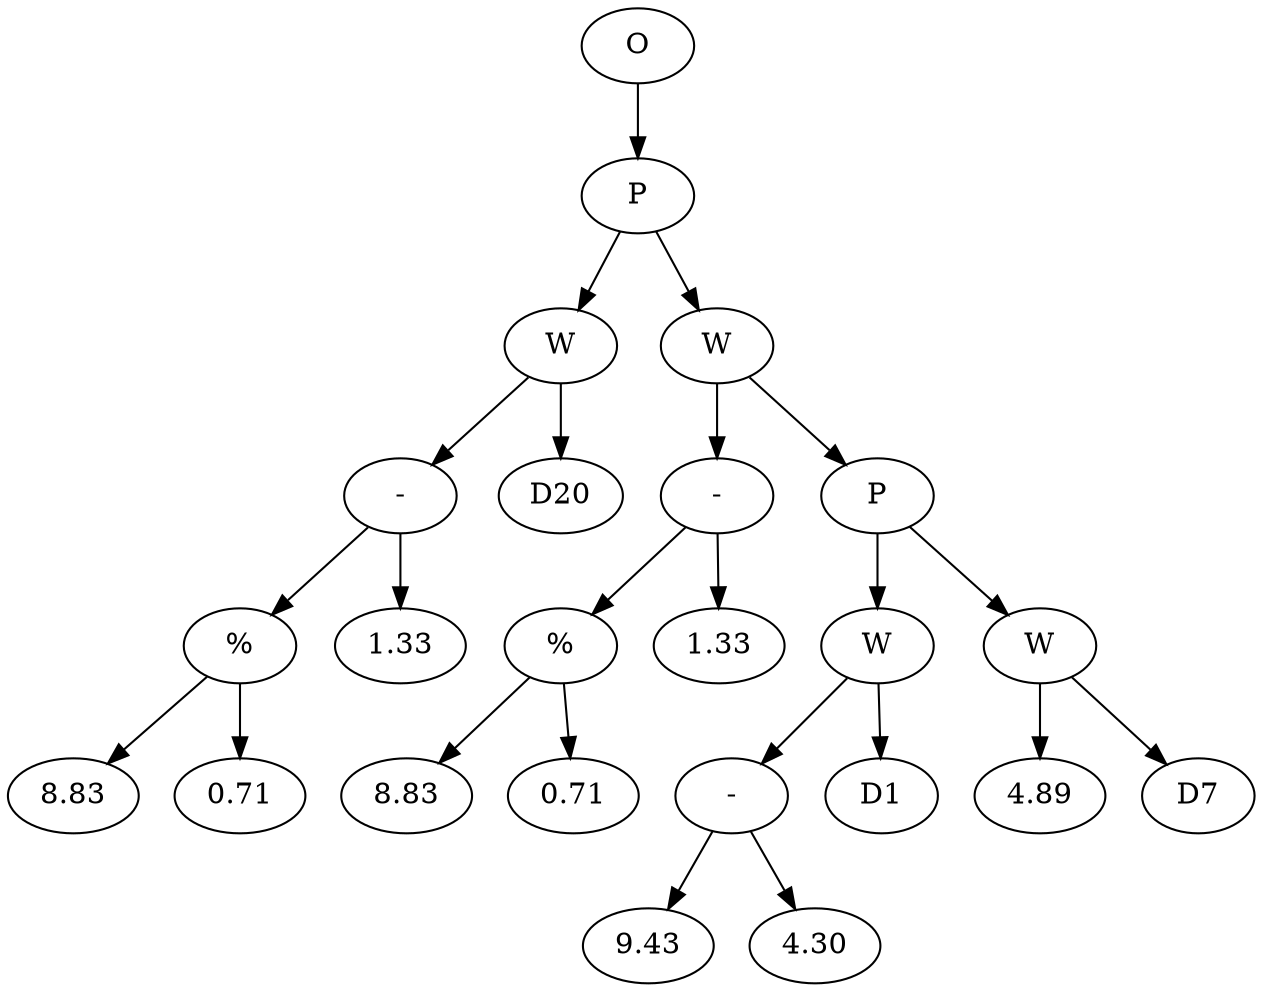 // Tree
digraph {
	24848571 [label=O]
	24848572 [label=P]
	24848571 -> 24848572
	24848573 [label=W]
	24848572 -> 24848573
	24848574 [label="-"]
	24848573 -> 24848574
	24848575 [label="%"]
	24848574 -> 24848575
	24848576 [label=8.83]
	24848575 -> 24848576
	24848577 [label=0.71]
	24848575 -> 24848577
	24848578 [label=1.33]
	24848574 -> 24848578
	24848579 [label=D20]
	24848573 -> 24848579
	24848580 [label=W]
	24848572 -> 24848580
	24848581 [label="-"]
	24848580 -> 24848581
	24848582 [label="%"]
	24848581 -> 24848582
	24848583 [label=8.83]
	24848582 -> 24848583
	24848584 [label=0.71]
	24848582 -> 24848584
	24848585 [label=1.33]
	24848581 -> 24848585
	24848586 [label=P]
	24848580 -> 24848586
	24848587 [label=W]
	24848586 -> 24848587
	24848588 [label="-"]
	24848587 -> 24848588
	24848589 [label=9.43]
	24848588 -> 24848589
	24848590 [label=4.30]
	24848588 -> 24848590
	24848591 [label=D1]
	24848587 -> 24848591
	24848592 [label=W]
	24848586 -> 24848592
	24848593 [label=4.89]
	24848592 -> 24848593
	24848594 [label=D7]
	24848592 -> 24848594
}
